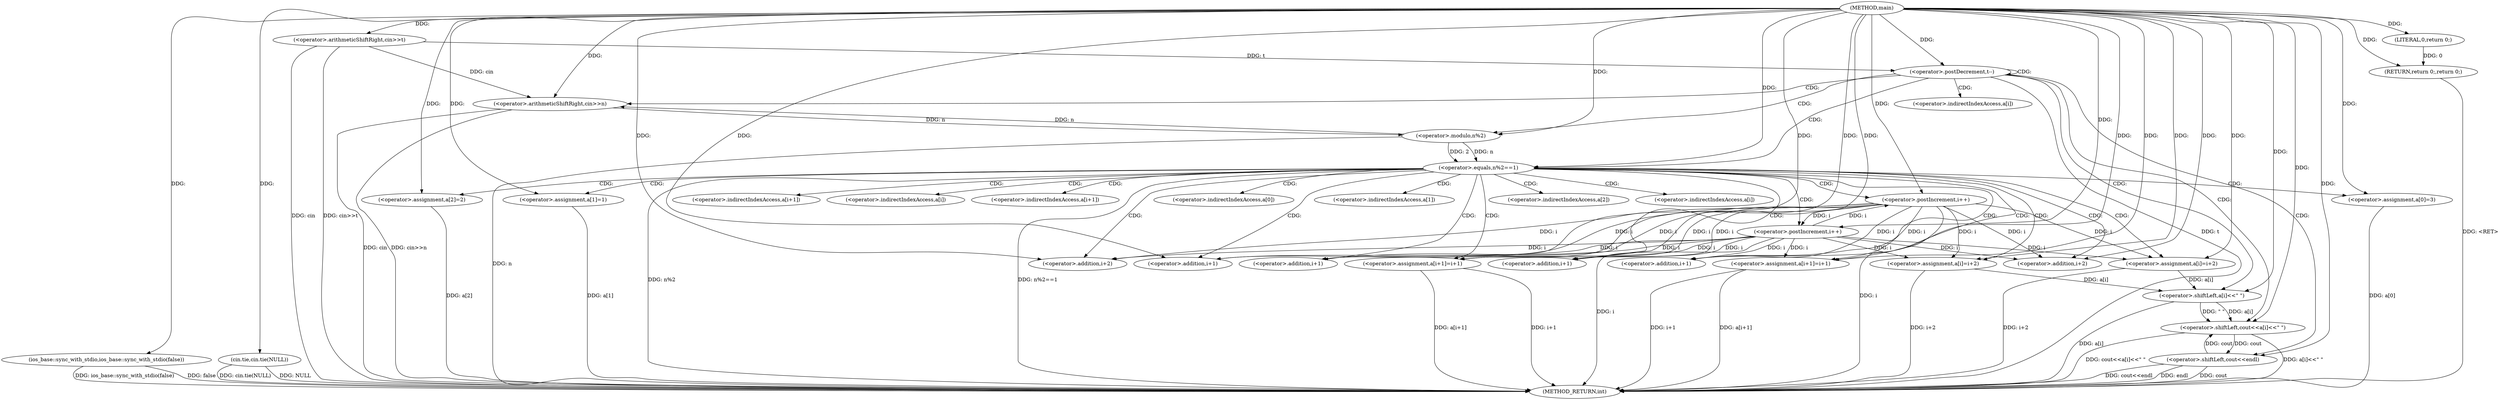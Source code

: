 digraph "main" {  
"1000160" [label = "(METHOD,main)" ]
"1000253" [label = "(METHOD_RETURN,int)" ]
"1000162" [label = "(ios_base::sync_with_stdio,ios_base::sync_with_stdio(false))" ]
"1000164" [label = "(cin.tie,cin.tie(NULL))" ]
"1000167" [label = "(<operator>.arithmeticShiftRight,cin>>t)" ]
"1000251" [label = "(RETURN,return 0;,return 0;)" ]
"1000171" [label = "(<operator>.postDecrement,t--)" ]
"1000252" [label = "(LITERAL,0,return 0;)" ]
"1000175" [label = "(<operator>.arithmeticShiftRight,cin>>n)" ]
"1000241" [label = "(<operator>.shiftLeft,cout<<a[i]<<\" \")" ]
"1000248" [label = "(<operator>.shiftLeft,cout<<endl)" ]
"1000180" [label = "(<operator>.equals,n%2==1)" ]
"1000186" [label = "(<operator>.assignment,a[0]=3)" ]
"1000191" [label = "(<operator>.assignment,a[1]=1)" ]
"1000196" [label = "(<operator>.assignment,a[2]=2)" ]
"1000243" [label = "(<operator>.shiftLeft,a[i]<<\" \")" ]
"1000181" [label = "(<operator>.modulo,n%2)" ]
"1000202" [label = "(<operator>.assignment,a[i]=i+2)" ]
"1000209" [label = "(<operator>.assignment,a[i+1]=i+1)" ]
"1000218" [label = "(<operator>.postIncrement,i++)" ]
"1000223" [label = "(<operator>.assignment,a[i]=i+2)" ]
"1000230" [label = "(<operator>.assignment,a[i+1]=i+1)" ]
"1000239" [label = "(<operator>.postIncrement,i++)" ]
"1000206" [label = "(<operator>.addition,i+2)" ]
"1000215" [label = "(<operator>.addition,i+1)" ]
"1000212" [label = "(<operator>.addition,i+1)" ]
"1000227" [label = "(<operator>.addition,i+2)" ]
"1000236" [label = "(<operator>.addition,i+1)" ]
"1000233" [label = "(<operator>.addition,i+1)" ]
"1000244" [label = "(<operator>.indirectIndexAccess,a[i])" ]
"1000187" [label = "(<operator>.indirectIndexAccess,a[0])" ]
"1000192" [label = "(<operator>.indirectIndexAccess,a[1])" ]
"1000197" [label = "(<operator>.indirectIndexAccess,a[2])" ]
"1000203" [label = "(<operator>.indirectIndexAccess,a[i])" ]
"1000210" [label = "(<operator>.indirectIndexAccess,a[i+1])" ]
"1000224" [label = "(<operator>.indirectIndexAccess,a[i])" ]
"1000231" [label = "(<operator>.indirectIndexAccess,a[i+1])" ]
  "1000162" -> "1000253"  [ label = "DDG: ios_base::sync_with_stdio(false)"] 
  "1000164" -> "1000253"  [ label = "DDG: cin.tie(NULL)"] 
  "1000167" -> "1000253"  [ label = "DDG: cin"] 
  "1000167" -> "1000253"  [ label = "DDG: cin>>t"] 
  "1000171" -> "1000253"  [ label = "DDG: t"] 
  "1000175" -> "1000253"  [ label = "DDG: cin"] 
  "1000175" -> "1000253"  [ label = "DDG: cin>>n"] 
  "1000181" -> "1000253"  [ label = "DDG: n"] 
  "1000180" -> "1000253"  [ label = "DDG: n%2"] 
  "1000180" -> "1000253"  [ label = "DDG: n%2==1"] 
  "1000223" -> "1000253"  [ label = "DDG: i+2"] 
  "1000230" -> "1000253"  [ label = "DDG: a[i+1]"] 
  "1000230" -> "1000253"  [ label = "DDG: i+1"] 
  "1000239" -> "1000253"  [ label = "DDG: i"] 
  "1000186" -> "1000253"  [ label = "DDG: a[0]"] 
  "1000191" -> "1000253"  [ label = "DDG: a[1]"] 
  "1000196" -> "1000253"  [ label = "DDG: a[2]"] 
  "1000202" -> "1000253"  [ label = "DDG: i+2"] 
  "1000209" -> "1000253"  [ label = "DDG: a[i+1]"] 
  "1000209" -> "1000253"  [ label = "DDG: i+1"] 
  "1000218" -> "1000253"  [ label = "DDG: i"] 
  "1000243" -> "1000253"  [ label = "DDG: a[i]"] 
  "1000241" -> "1000253"  [ label = "DDG: a[i]<<\" \""] 
  "1000241" -> "1000253"  [ label = "DDG: cout<<a[i]<<\" \""] 
  "1000248" -> "1000253"  [ label = "DDG: cout"] 
  "1000248" -> "1000253"  [ label = "DDG: cout<<endl"] 
  "1000251" -> "1000253"  [ label = "DDG: <RET>"] 
  "1000248" -> "1000253"  [ label = "DDG: endl"] 
  "1000162" -> "1000253"  [ label = "DDG: false"] 
  "1000164" -> "1000253"  [ label = "DDG: NULL"] 
  "1000252" -> "1000251"  [ label = "DDG: 0"] 
  "1000160" -> "1000251"  [ label = "DDG: "] 
  "1000160" -> "1000162"  [ label = "DDG: "] 
  "1000160" -> "1000164"  [ label = "DDG: "] 
  "1000160" -> "1000167"  [ label = "DDG: "] 
  "1000160" -> "1000252"  [ label = "DDG: "] 
  "1000167" -> "1000171"  [ label = "DDG: t"] 
  "1000160" -> "1000171"  [ label = "DDG: "] 
  "1000167" -> "1000175"  [ label = "DDG: cin"] 
  "1000160" -> "1000175"  [ label = "DDG: "] 
  "1000181" -> "1000175"  [ label = "DDG: n"] 
  "1000248" -> "1000241"  [ label = "DDG: cout"] 
  "1000160" -> "1000241"  [ label = "DDG: "] 
  "1000243" -> "1000241"  [ label = "DDG: \" \""] 
  "1000243" -> "1000241"  [ label = "DDG: a[i]"] 
  "1000241" -> "1000248"  [ label = "DDG: cout"] 
  "1000160" -> "1000248"  [ label = "DDG: "] 
  "1000181" -> "1000180"  [ label = "DDG: n"] 
  "1000181" -> "1000180"  [ label = "DDG: 2"] 
  "1000160" -> "1000180"  [ label = "DDG: "] 
  "1000160" -> "1000186"  [ label = "DDG: "] 
  "1000160" -> "1000191"  [ label = "DDG: "] 
  "1000160" -> "1000196"  [ label = "DDG: "] 
  "1000223" -> "1000243"  [ label = "DDG: a[i]"] 
  "1000202" -> "1000243"  [ label = "DDG: a[i]"] 
  "1000160" -> "1000243"  [ label = "DDG: "] 
  "1000175" -> "1000181"  [ label = "DDG: n"] 
  "1000160" -> "1000181"  [ label = "DDG: "] 
  "1000239" -> "1000202"  [ label = "DDG: i"] 
  "1000218" -> "1000202"  [ label = "DDG: i"] 
  "1000160" -> "1000202"  [ label = "DDG: "] 
  "1000160" -> "1000209"  [ label = "DDG: "] 
  "1000239" -> "1000209"  [ label = "DDG: i"] 
  "1000218" -> "1000209"  [ label = "DDG: i"] 
  "1000160" -> "1000218"  [ label = "DDG: "] 
  "1000239" -> "1000218"  [ label = "DDG: i"] 
  "1000239" -> "1000223"  [ label = "DDG: i"] 
  "1000218" -> "1000223"  [ label = "DDG: i"] 
  "1000160" -> "1000223"  [ label = "DDG: "] 
  "1000160" -> "1000230"  [ label = "DDG: "] 
  "1000239" -> "1000230"  [ label = "DDG: i"] 
  "1000218" -> "1000230"  [ label = "DDG: i"] 
  "1000239" -> "1000206"  [ label = "DDG: i"] 
  "1000218" -> "1000206"  [ label = "DDG: i"] 
  "1000160" -> "1000206"  [ label = "DDG: "] 
  "1000160" -> "1000215"  [ label = "DDG: "] 
  "1000239" -> "1000215"  [ label = "DDG: i"] 
  "1000218" -> "1000215"  [ label = "DDG: i"] 
  "1000160" -> "1000239"  [ label = "DDG: "] 
  "1000218" -> "1000239"  [ label = "DDG: i"] 
  "1000160" -> "1000212"  [ label = "DDG: "] 
  "1000239" -> "1000212"  [ label = "DDG: i"] 
  "1000218" -> "1000212"  [ label = "DDG: i"] 
  "1000239" -> "1000227"  [ label = "DDG: i"] 
  "1000218" -> "1000227"  [ label = "DDG: i"] 
  "1000160" -> "1000227"  [ label = "DDG: "] 
  "1000160" -> "1000236"  [ label = "DDG: "] 
  "1000239" -> "1000236"  [ label = "DDG: i"] 
  "1000218" -> "1000236"  [ label = "DDG: i"] 
  "1000160" -> "1000233"  [ label = "DDG: "] 
  "1000239" -> "1000233"  [ label = "DDG: i"] 
  "1000218" -> "1000233"  [ label = "DDG: i"] 
  "1000171" -> "1000180"  [ label = "CDG: "] 
  "1000171" -> "1000243"  [ label = "CDG: "] 
  "1000171" -> "1000244"  [ label = "CDG: "] 
  "1000171" -> "1000175"  [ label = "CDG: "] 
  "1000171" -> "1000248"  [ label = "CDG: "] 
  "1000171" -> "1000171"  [ label = "CDG: "] 
  "1000171" -> "1000241"  [ label = "CDG: "] 
  "1000171" -> "1000181"  [ label = "CDG: "] 
  "1000180" -> "1000239"  [ label = "CDG: "] 
  "1000180" -> "1000191"  [ label = "CDG: "] 
  "1000180" -> "1000233"  [ label = "CDG: "] 
  "1000180" -> "1000197"  [ label = "CDG: "] 
  "1000180" -> "1000227"  [ label = "CDG: "] 
  "1000180" -> "1000186"  [ label = "CDG: "] 
  "1000180" -> "1000230"  [ label = "CDG: "] 
  "1000180" -> "1000212"  [ label = "CDG: "] 
  "1000180" -> "1000196"  [ label = "CDG: "] 
  "1000180" -> "1000210"  [ label = "CDG: "] 
  "1000180" -> "1000215"  [ label = "CDG: "] 
  "1000180" -> "1000236"  [ label = "CDG: "] 
  "1000180" -> "1000206"  [ label = "CDG: "] 
  "1000180" -> "1000203"  [ label = "CDG: "] 
  "1000180" -> "1000218"  [ label = "CDG: "] 
  "1000180" -> "1000202"  [ label = "CDG: "] 
  "1000180" -> "1000231"  [ label = "CDG: "] 
  "1000180" -> "1000224"  [ label = "CDG: "] 
  "1000180" -> "1000192"  [ label = "CDG: "] 
  "1000180" -> "1000209"  [ label = "CDG: "] 
  "1000180" -> "1000223"  [ label = "CDG: "] 
  "1000180" -> "1000187"  [ label = "CDG: "] 
}
